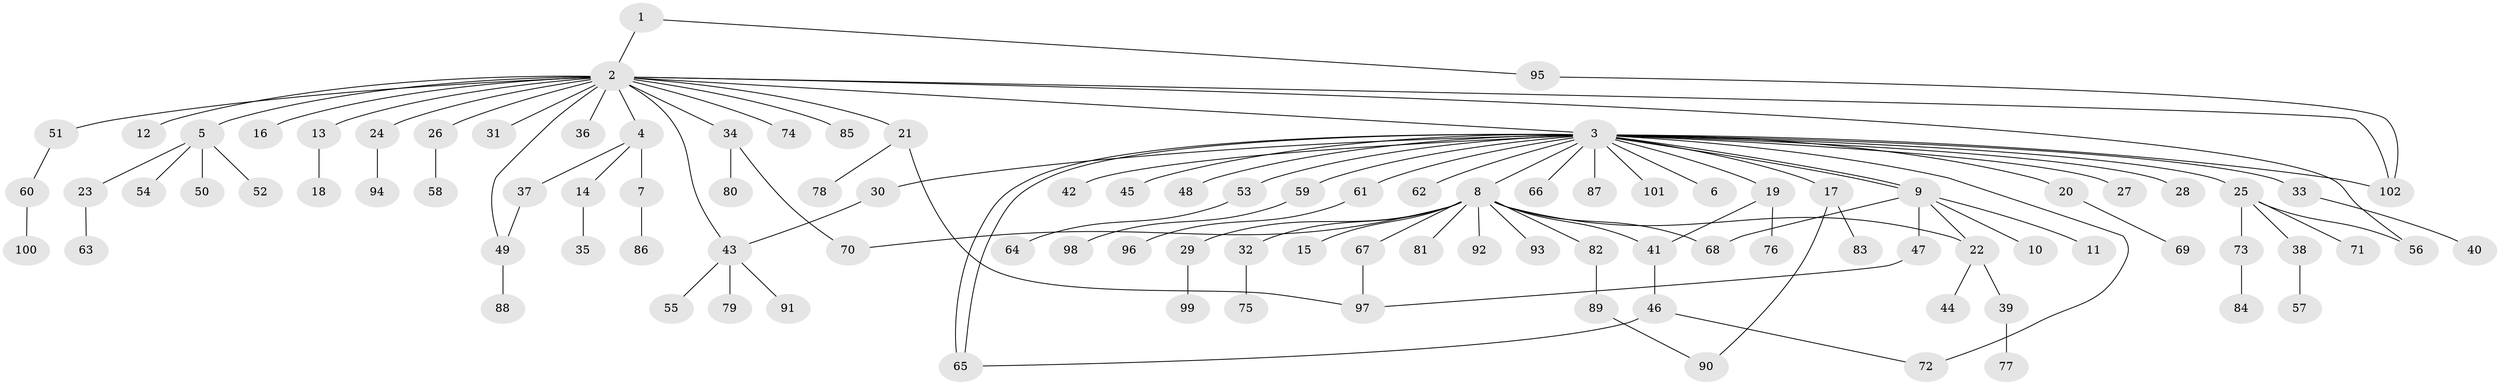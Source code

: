 // coarse degree distribution, {1: 0.8666666666666667, 2: 0.03333333333333333, 17: 0.03333333333333333, 5: 0.03333333333333333, 10: 0.03333333333333333}
// Generated by graph-tools (version 1.1) at 2025/50/03/04/25 21:50:51]
// undirected, 102 vertices, 117 edges
graph export_dot {
graph [start="1"]
  node [color=gray90,style=filled];
  1;
  2;
  3;
  4;
  5;
  6;
  7;
  8;
  9;
  10;
  11;
  12;
  13;
  14;
  15;
  16;
  17;
  18;
  19;
  20;
  21;
  22;
  23;
  24;
  25;
  26;
  27;
  28;
  29;
  30;
  31;
  32;
  33;
  34;
  35;
  36;
  37;
  38;
  39;
  40;
  41;
  42;
  43;
  44;
  45;
  46;
  47;
  48;
  49;
  50;
  51;
  52;
  53;
  54;
  55;
  56;
  57;
  58;
  59;
  60;
  61;
  62;
  63;
  64;
  65;
  66;
  67;
  68;
  69;
  70;
  71;
  72;
  73;
  74;
  75;
  76;
  77;
  78;
  79;
  80;
  81;
  82;
  83;
  84;
  85;
  86;
  87;
  88;
  89;
  90;
  91;
  92;
  93;
  94;
  95;
  96;
  97;
  98;
  99;
  100;
  101;
  102;
  1 -- 2;
  1 -- 95;
  2 -- 3;
  2 -- 4;
  2 -- 5;
  2 -- 12;
  2 -- 13;
  2 -- 16;
  2 -- 21;
  2 -- 24;
  2 -- 26;
  2 -- 31;
  2 -- 34;
  2 -- 36;
  2 -- 43;
  2 -- 49;
  2 -- 51;
  2 -- 56;
  2 -- 74;
  2 -- 85;
  2 -- 102;
  3 -- 6;
  3 -- 8;
  3 -- 9;
  3 -- 9;
  3 -- 17;
  3 -- 19;
  3 -- 20;
  3 -- 25;
  3 -- 27;
  3 -- 28;
  3 -- 30;
  3 -- 33;
  3 -- 42;
  3 -- 45;
  3 -- 48;
  3 -- 53;
  3 -- 59;
  3 -- 61;
  3 -- 62;
  3 -- 65;
  3 -- 65;
  3 -- 66;
  3 -- 72;
  3 -- 87;
  3 -- 101;
  3 -- 102;
  4 -- 7;
  4 -- 14;
  4 -- 37;
  5 -- 23;
  5 -- 50;
  5 -- 52;
  5 -- 54;
  7 -- 86;
  8 -- 15;
  8 -- 22;
  8 -- 29;
  8 -- 32;
  8 -- 41;
  8 -- 67;
  8 -- 68;
  8 -- 70;
  8 -- 81;
  8 -- 82;
  8 -- 92;
  8 -- 93;
  9 -- 10;
  9 -- 11;
  9 -- 22;
  9 -- 47;
  9 -- 68;
  13 -- 18;
  14 -- 35;
  17 -- 83;
  17 -- 90;
  19 -- 41;
  19 -- 76;
  20 -- 69;
  21 -- 78;
  21 -- 97;
  22 -- 39;
  22 -- 44;
  23 -- 63;
  24 -- 94;
  25 -- 38;
  25 -- 56;
  25 -- 71;
  25 -- 73;
  26 -- 58;
  29 -- 99;
  30 -- 43;
  32 -- 75;
  33 -- 40;
  34 -- 70;
  34 -- 80;
  37 -- 49;
  38 -- 57;
  39 -- 77;
  41 -- 46;
  43 -- 55;
  43 -- 79;
  43 -- 91;
  46 -- 65;
  46 -- 72;
  47 -- 97;
  49 -- 88;
  51 -- 60;
  53 -- 64;
  59 -- 98;
  60 -- 100;
  61 -- 96;
  67 -- 97;
  73 -- 84;
  82 -- 89;
  89 -- 90;
  95 -- 102;
}
